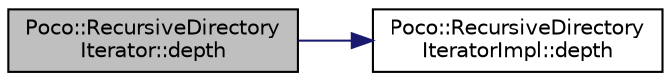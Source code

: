 digraph "Poco::RecursiveDirectoryIterator::depth"
{
 // LATEX_PDF_SIZE
  edge [fontname="Helvetica",fontsize="10",labelfontname="Helvetica",labelfontsize="10"];
  node [fontname="Helvetica",fontsize="10",shape=record];
  rankdir="LR";
  Node1 [label="Poco::RecursiveDirectory\lIterator::depth",height=0.2,width=0.4,color="black", fillcolor="grey75", style="filled", fontcolor="black",tooltip="Depth of recursion (counting from 1)."];
  Node1 -> Node2 [color="midnightblue",fontsize="10",style="solid",fontname="Helvetica"];
  Node2 [label="Poco::RecursiveDirectory\lIteratorImpl::depth",height=0.2,width=0.4,color="black", fillcolor="white", style="filled",URL="$classPoco_1_1RecursiveDirectoryIteratorImpl.html#a9a6b17e859f34f2a17b5c5629e3e1f4b",tooltip=" "];
}
